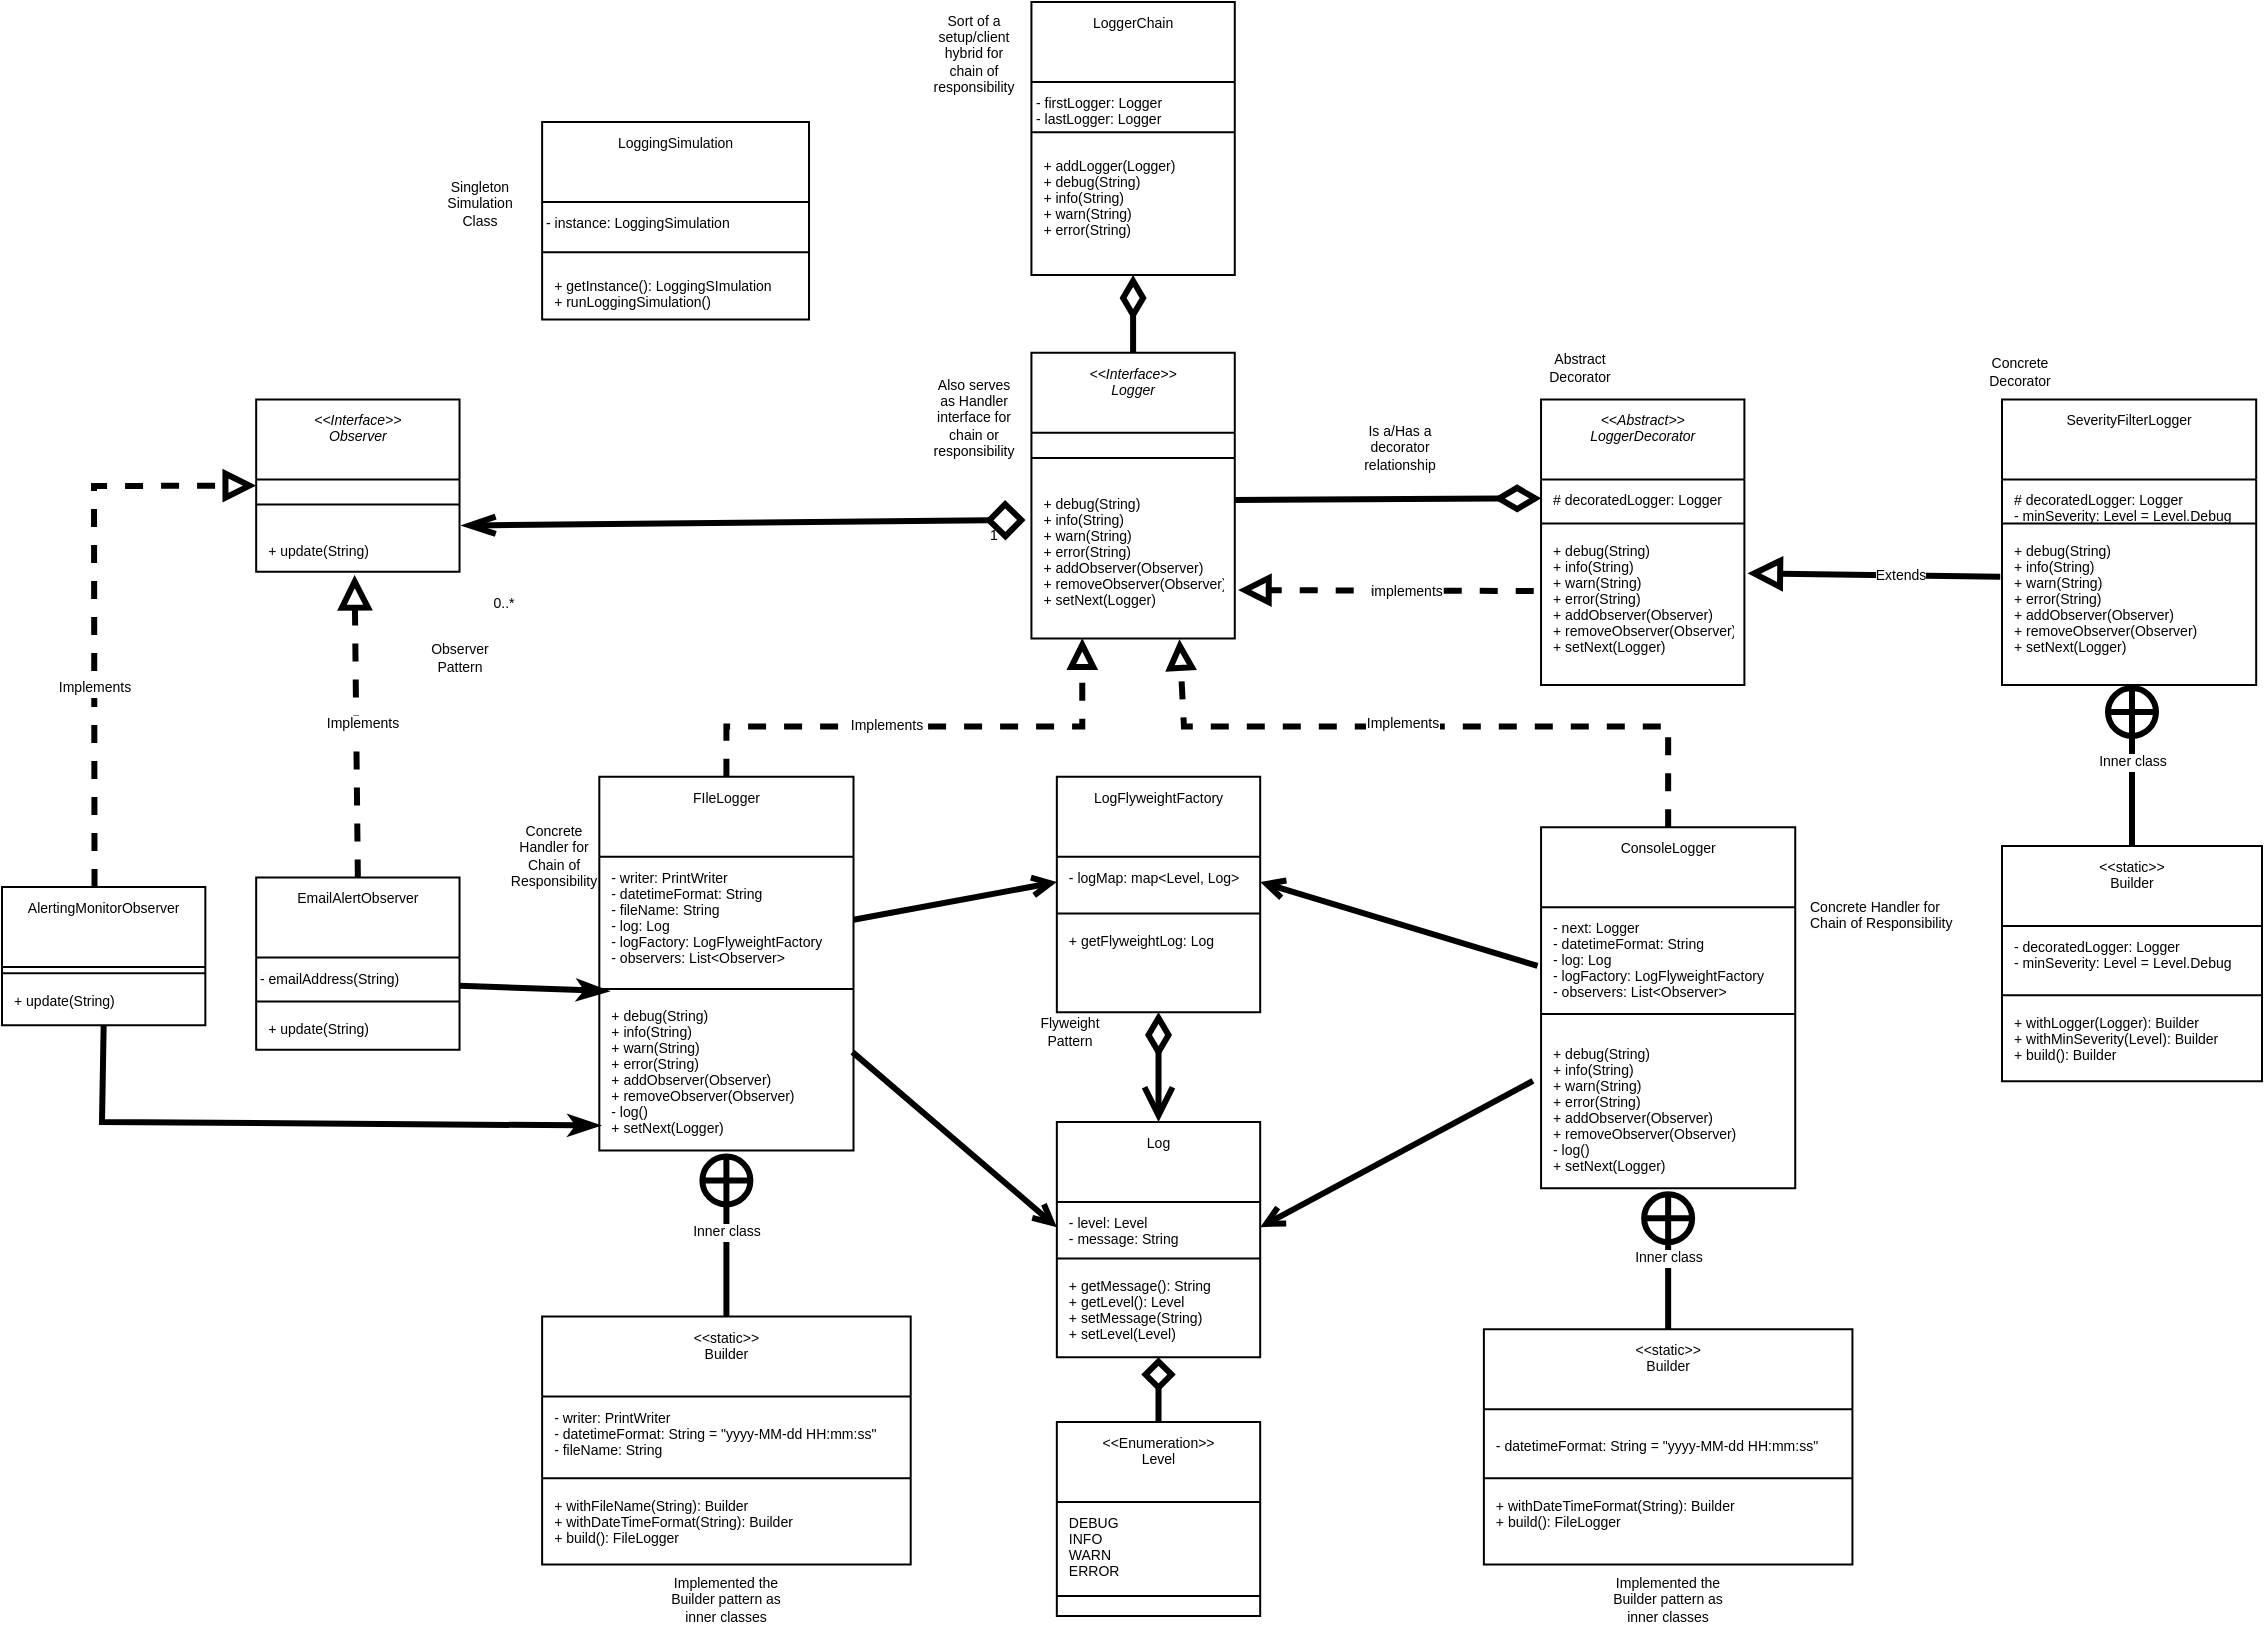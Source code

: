 <mxfile version="24.2.8" type="device">
  <diagram id="C5RBs43oDa-KdzZeNtuy" name="Page-1">
    <mxGraphModel dx="1932" dy="1366" grid="1" gridSize="10" guides="1" tooltips="1" connect="1" arrows="1" fold="1" page="1" pageScale="1" pageWidth="1169" pageHeight="827" math="0" shadow="0">
      <root>
        <mxCell id="WIyWlLk6GJQsqaUBKTNV-0" />
        <mxCell id="WIyWlLk6GJQsqaUBKTNV-1" parent="WIyWlLk6GJQsqaUBKTNV-0" />
        <mxCell id="pjiJpBb4usHbkdvWGwIk-32" value="Log" style="swimlane;fontStyle=0;align=center;verticalAlign=top;childLayout=stackLayout;horizontal=1;startSize=40;horizontalStack=0;resizeParent=1;resizeLast=0;collapsible=1;marginBottom=0;rounded=0;shadow=0;strokeWidth=1;fontSize=7;" parent="WIyWlLk6GJQsqaUBKTNV-1" vertex="1">
          <mxGeometry x="-632.575" y="-260.005" width="101.672" height="117.646" as="geometry">
            <mxRectangle x="230" y="140" width="160" height="26" as="alternateBounds" />
          </mxGeometry>
        </mxCell>
        <mxCell id="pjiJpBb4usHbkdvWGwIk-33" value="- level: Level&#xa;- message: String" style="text;align=left;verticalAlign=top;spacingLeft=4;spacingRight=4;overflow=hidden;rotatable=0;points=[[0,0.5],[1,0.5]];portConstraint=eastwest;fontSize=7;" parent="pjiJpBb4usHbkdvWGwIk-32" vertex="1">
          <mxGeometry y="40" width="101.672" height="25.161" as="geometry" />
        </mxCell>
        <mxCell id="pjiJpBb4usHbkdvWGwIk-34" value="" style="line;html=1;strokeWidth=1;align=left;verticalAlign=middle;spacingTop=-1;spacingLeft=3;spacingRight=3;rotatable=0;labelPosition=right;points=[];portConstraint=eastwest;fontSize=7;" parent="pjiJpBb4usHbkdvWGwIk-32" vertex="1">
          <mxGeometry y="65.161" width="101.672" height="6.29" as="geometry" />
        </mxCell>
        <mxCell id="pjiJpBb4usHbkdvWGwIk-35" value="+ getMessage(): String&#xa;+ getLevel(): Level&#xa;+ setMessage(String)&#xa;+ setLevel(Level)" style="text;align=left;verticalAlign=top;spacingLeft=4;spacingRight=4;overflow=hidden;rotatable=0;points=[[0,0.5],[1,0.5]];portConstraint=eastwest;fontSize=7;" parent="pjiJpBb4usHbkdvWGwIk-32" vertex="1">
          <mxGeometry y="71.452" width="101.672" height="44.032" as="geometry" />
        </mxCell>
        <mxCell id="pjiJpBb4usHbkdvWGwIk-66" value="&lt;&lt;Enumeration&gt;&gt;&#xa;Level" style="swimlane;fontStyle=0;align=center;verticalAlign=top;childLayout=stackLayout;horizontal=1;startSize=40;horizontalStack=0;resizeParent=1;resizeLast=0;collapsible=1;marginBottom=0;rounded=0;shadow=0;strokeWidth=1;fontSize=7;" parent="WIyWlLk6GJQsqaUBKTNV-1" vertex="1">
          <mxGeometry x="-632.58" y="-110" width="101.67" height="96.94" as="geometry">
            <mxRectangle x="230" y="140" width="160" height="26" as="alternateBounds" />
          </mxGeometry>
        </mxCell>
        <mxCell id="pjiJpBb4usHbkdvWGwIk-67" value="DEBUG&#xa;INFO&#xa;WARN&#xa;ERROR" style="text;align=left;verticalAlign=top;spacingLeft=4;spacingRight=4;overflow=hidden;rotatable=0;points=[[0,0.5],[1,0.5]];portConstraint=eastwest;fontSize=7;" parent="pjiJpBb4usHbkdvWGwIk-66" vertex="1">
          <mxGeometry y="40" width="101.67" height="44.032" as="geometry" />
        </mxCell>
        <mxCell id="pjiJpBb4usHbkdvWGwIk-68" value="" style="line;html=1;strokeWidth=1;align=left;verticalAlign=middle;spacingTop=-1;spacingLeft=3;spacingRight=3;rotatable=0;labelPosition=right;points=[];portConstraint=eastwest;fontSize=7;" parent="pjiJpBb4usHbkdvWGwIk-66" vertex="1">
          <mxGeometry y="84.032" width="101.67" height="5.97" as="geometry" />
        </mxCell>
        <mxCell id="pjiJpBb4usHbkdvWGwIk-70" value="" style="endArrow=diamond;html=1;rounded=0;exitX=0.5;exitY=0;exitDx=0;exitDy=0;entryX=0.5;entryY=1;entryDx=0;entryDy=0;endFill=0;strokeWidth=3;endSize=10;fontSize=7;" parent="WIyWlLk6GJQsqaUBKTNV-1" source="pjiJpBb4usHbkdvWGwIk-66" target="pjiJpBb4usHbkdvWGwIk-32" edge="1">
          <mxGeometry width="50" height="50" relative="1" as="geometry">
            <mxPoint x="-622.408" y="-251.734" as="sourcePoint" />
            <mxPoint x="-590.635" y="-283.185" as="targetPoint" />
          </mxGeometry>
        </mxCell>
        <mxCell id="pjiJpBb4usHbkdvWGwIk-104" value="LogFlyweightFactory" style="swimlane;fontStyle=0;align=center;verticalAlign=top;childLayout=stackLayout;horizontal=1;startSize=40;horizontalStack=0;resizeParent=1;resizeLast=0;collapsible=1;marginBottom=0;rounded=0;shadow=0;strokeWidth=1;fontSize=7;" parent="WIyWlLk6GJQsqaUBKTNV-1" vertex="1">
          <mxGeometry x="-632.575" y="-432.581" width="101.672" height="117.646" as="geometry">
            <mxRectangle x="230" y="140" width="160" height="26" as="alternateBounds" />
          </mxGeometry>
        </mxCell>
        <mxCell id="pjiJpBb4usHbkdvWGwIk-105" value="- logMap: map&lt;Level, Log&gt;" style="text;align=left;verticalAlign=top;spacingLeft=4;spacingRight=4;overflow=hidden;rotatable=0;points=[[0,0.5],[1,0.5]];portConstraint=eastwest;fontSize=7;" parent="pjiJpBb4usHbkdvWGwIk-104" vertex="1">
          <mxGeometry y="40" width="101.672" height="25.161" as="geometry" />
        </mxCell>
        <mxCell id="pjiJpBb4usHbkdvWGwIk-106" value="" style="line;html=1;strokeWidth=1;align=left;verticalAlign=middle;spacingTop=-1;spacingLeft=3;spacingRight=3;rotatable=0;labelPosition=right;points=[];portConstraint=eastwest;fontSize=7;" parent="pjiJpBb4usHbkdvWGwIk-104" vertex="1">
          <mxGeometry y="65.161" width="101.672" height="6.29" as="geometry" />
        </mxCell>
        <mxCell id="pjiJpBb4usHbkdvWGwIk-107" value="+ getFlyweightLog: Log" style="text;align=left;verticalAlign=top;spacingLeft=4;spacingRight=4;overflow=hidden;rotatable=0;points=[[0,0.5],[1,0.5]];portConstraint=eastwest;fontSize=7;" parent="pjiJpBb4usHbkdvWGwIk-104" vertex="1">
          <mxGeometry y="71.452" width="101.672" height="44.032" as="geometry" />
        </mxCell>
        <mxCell id="pjiJpBb4usHbkdvWGwIk-52" value="SeverityFilterLogger" style="swimlane;fontStyle=0;align=center;verticalAlign=top;childLayout=stackLayout;horizontal=1;startSize=40;horizontalStack=0;resizeParent=1;resizeLast=0;collapsible=1;marginBottom=0;rounded=0;shadow=0;strokeWidth=1;fontSize=7;" parent="WIyWlLk6GJQsqaUBKTNV-1" vertex="1">
          <mxGeometry x="-159.997" y="-621.29" width="127.09" height="142.807" as="geometry">
            <mxRectangle x="230" y="140" width="160" height="26" as="alternateBounds" />
          </mxGeometry>
        </mxCell>
        <mxCell id="pjiJpBb4usHbkdvWGwIk-53" value="# decoratedLogger: Logger&#xa;- minSeverity: Level = Level.Debug" style="text;align=left;verticalAlign=top;spacingLeft=4;spacingRight=4;overflow=hidden;rotatable=0;points=[[0,0.5],[1,0.5]];portConstraint=eastwest;fontSize=7;" parent="pjiJpBb4usHbkdvWGwIk-52" vertex="1">
          <mxGeometry y="40" width="127.09" height="18.871" as="geometry" />
        </mxCell>
        <mxCell id="pjiJpBb4usHbkdvWGwIk-54" value="" style="line;html=1;strokeWidth=1;align=left;verticalAlign=middle;spacingTop=-1;spacingLeft=3;spacingRight=3;rotatable=0;labelPosition=right;points=[];portConstraint=eastwest;fontSize=7;" parent="pjiJpBb4usHbkdvWGwIk-52" vertex="1">
          <mxGeometry y="58.871" width="127.09" height="6.29" as="geometry" />
        </mxCell>
        <mxCell id="pjiJpBb4usHbkdvWGwIk-55" value="+ debug(String)&#xa;+ info(String)&#xa;+ warn(String)&#xa;+ error(String)&#xa;+ addObserver(Observer)&#xa;+ removeObserver(Observer)&#xa;+ setNext(Logger)&#xa;" style="text;align=left;verticalAlign=top;spacingLeft=4;spacingRight=4;overflow=hidden;rotatable=0;points=[[0,0.5],[1,0.5]];portConstraint=eastwest;fontSize=7;" parent="pjiJpBb4usHbkdvWGwIk-52" vertex="1">
          <mxGeometry y="65.161" width="127.09" height="75.484" as="geometry" />
        </mxCell>
        <mxCell id="pjiJpBb4usHbkdvWGwIk-60" value="" style="endArrow=circlePlus;html=1;rounded=0;exitX=0.5;exitY=0;exitDx=0;exitDy=0;endFill=0;strokeWidth=3;endSize=9;fontSize=7;" parent="WIyWlLk6GJQsqaUBKTNV-1" source="pjiJpBb4usHbkdvWGwIk-56" edge="1">
          <mxGeometry width="50" height="50" relative="1" as="geometry">
            <mxPoint x="-117.86" y="-451.452" as="sourcePoint" />
            <mxPoint x="-95" y="-480" as="targetPoint" />
          </mxGeometry>
        </mxCell>
        <mxCell id="pjiJpBb4usHbkdvWGwIk-61" value="Inner class" style="edgeLabel;html=1;align=center;verticalAlign=middle;resizable=0;points=[];fontSize=7;" parent="pjiJpBb4usHbkdvWGwIk-60" vertex="1" connectable="0">
          <mxGeometry x="-0.003" relative="1" as="geometry">
            <mxPoint y="-1" as="offset" />
          </mxGeometry>
        </mxCell>
        <mxCell id="pjiJpBb4usHbkdvWGwIk-62" value="" style="endArrow=block;html=1;rounded=0;entryX=1.015;entryY=0.289;entryDx=0;entryDy=0;entryPerimeter=0;exitX=-0.007;exitY=0.311;exitDx=0;exitDy=0;exitPerimeter=0;endFill=0;strokeWidth=3;endSize=10;fontSize=7;" parent="WIyWlLk6GJQsqaUBKTNV-1" source="pjiJpBb4usHbkdvWGwIk-55" target="pjiJpBb4usHbkdvWGwIk-46" edge="1">
          <mxGeometry width="50" height="50" relative="1" as="geometry">
            <mxPoint x="-289.431" y="-482.903" as="sourcePoint" />
            <mxPoint x="-257.659" y="-514.355" as="targetPoint" />
          </mxGeometry>
        </mxCell>
        <mxCell id="pjiJpBb4usHbkdvWGwIk-63" value="Extends" style="edgeLabel;html=1;align=center;verticalAlign=middle;resizable=0;points=[];fontSize=7;" parent="pjiJpBb4usHbkdvWGwIk-62" vertex="1" connectable="0">
          <mxGeometry x="-0.208" relative="1" as="geometry">
            <mxPoint as="offset" />
          </mxGeometry>
        </mxCell>
        <mxCell id="zkfFHV4jXpPFQw0GAbJ--0" value="&lt;&lt;Interface&gt;&gt;&#xa;Logger" style="swimlane;fontStyle=2;align=center;verticalAlign=top;childLayout=stackLayout;horizontal=1;startSize=40;horizontalStack=0;resizeParent=1;resizeLast=0;collapsible=1;marginBottom=0;rounded=0;shadow=0;strokeWidth=1;fontSize=7;" parent="WIyWlLk6GJQsqaUBKTNV-1" vertex="1">
          <mxGeometry x="-645.284" y="-644.58" width="101.672" height="142.807" as="geometry">
            <mxRectangle x="230" y="140" width="160" height="26" as="alternateBounds" />
          </mxGeometry>
        </mxCell>
        <mxCell id="zkfFHV4jXpPFQw0GAbJ--4" value="" style="line;html=1;strokeWidth=1;align=left;verticalAlign=middle;spacingTop=-1;spacingLeft=3;spacingRight=3;rotatable=0;labelPosition=right;points=[];portConstraint=eastwest;fontSize=7;" parent="zkfFHV4jXpPFQw0GAbJ--0" vertex="1">
          <mxGeometry y="40" width="101.672" height="25.161" as="geometry" />
        </mxCell>
        <mxCell id="zkfFHV4jXpPFQw0GAbJ--5" value="+ debug(String)&#xa;+ info(String)&#xa;+ warn(String)&#xa;+ error(String)&#xa;+ addObserver(Observer)&#xa;+ removeObserver(Observer)&#xa;+ setNext(Logger)" style="text;align=left;verticalAlign=top;spacingLeft=4;spacingRight=4;overflow=hidden;rotatable=0;points=[[0,0.5],[1,0.5]];portConstraint=eastwest;fontSize=7;" parent="zkfFHV4jXpPFQw0GAbJ--0" vertex="1">
          <mxGeometry y="65.161" width="101.672" height="75.484" as="geometry" />
        </mxCell>
        <mxCell id="pjiJpBb4usHbkdvWGwIk-1" value="FIleLogger" style="swimlane;fontStyle=0;align=center;verticalAlign=top;childLayout=stackLayout;horizontal=1;startSize=40;horizontalStack=0;resizeParent=1;resizeLast=0;collapsible=1;marginBottom=0;rounded=0;shadow=0;strokeWidth=1;fontSize=7;" parent="WIyWlLk6GJQsqaUBKTNV-1" vertex="1">
          <mxGeometry x="-861.338" y="-432.581" width="127.09" height="186.84" as="geometry">
            <mxRectangle x="230" y="140" width="160" height="26" as="alternateBounds" />
          </mxGeometry>
        </mxCell>
        <mxCell id="pjiJpBb4usHbkdvWGwIk-4" value="- writer: PrintWriter&#xa;- datetimeFormat: String&#xa;- fileName: String&#xa;- log: Log&#xa;- logFactory: LogFlyweightFactory&#xa;- observers: List&lt;Observer&gt;" style="text;align=left;verticalAlign=top;spacingLeft=4;spacingRight=4;overflow=hidden;rotatable=0;points=[[0,0.5],[1,0.5]];portConstraint=eastwest;fontSize=7;" parent="pjiJpBb4usHbkdvWGwIk-1" vertex="1">
          <mxGeometry y="40" width="127.09" height="62.903" as="geometry" />
        </mxCell>
        <mxCell id="pjiJpBb4usHbkdvWGwIk-2" value="" style="line;html=1;strokeWidth=1;align=left;verticalAlign=middle;spacingTop=-1;spacingLeft=3;spacingRight=3;rotatable=0;labelPosition=right;points=[];portConstraint=eastwest;fontSize=7;" parent="pjiJpBb4usHbkdvWGwIk-1" vertex="1">
          <mxGeometry y="102.903" width="127.09" height="6.29" as="geometry" />
        </mxCell>
        <mxCell id="pjiJpBb4usHbkdvWGwIk-3" value="+ debug(String)&#xa;+ info(String)&#xa;+ warn(String)&#xa;+ error(String)&#xa;+ addObserver(Observer)&#xa;+ removeObserver(Observer)&#xa;- log()&#xa;+ setNext(Logger)" style="text;align=left;verticalAlign=top;spacingLeft=4;spacingRight=4;overflow=hidden;rotatable=0;points=[[0,0.5],[1,0.5]];portConstraint=eastwest;fontSize=7;" parent="pjiJpBb4usHbkdvWGwIk-1" vertex="1">
          <mxGeometry y="109.194" width="127.09" height="75.484" as="geometry" />
        </mxCell>
        <mxCell id="pjiJpBb4usHbkdvWGwIk-5" value="&lt;&lt;static&gt;&gt;&#xa;Builder" style="swimlane;fontStyle=0;align=center;verticalAlign=top;childLayout=stackLayout;horizontal=1;startSize=40;horizontalStack=0;resizeParent=1;resizeLast=0;collapsible=1;marginBottom=0;rounded=0;shadow=0;strokeWidth=1;fontSize=7;" parent="WIyWlLk6GJQsqaUBKTNV-1" vertex="1">
          <mxGeometry x="-889.933" y="-162.714" width="184.281" height="123.936" as="geometry">
            <mxRectangle x="230" y="140" width="160" height="26" as="alternateBounds" />
          </mxGeometry>
        </mxCell>
        <mxCell id="pjiJpBb4usHbkdvWGwIk-6" value="- writer: PrintWriter&#xa;- datetimeFormat: String = &quot;yyyy-MM-dd HH:mm:ss&quot;&#xa;- fileName: String" style="text;align=left;verticalAlign=top;spacingLeft=4;spacingRight=4;overflow=hidden;rotatable=0;points=[[0,0.5],[1,0.5]];portConstraint=eastwest;fontSize=7;" parent="pjiJpBb4usHbkdvWGwIk-5" vertex="1">
          <mxGeometry y="40" width="184.281" height="37.742" as="geometry" />
        </mxCell>
        <mxCell id="pjiJpBb4usHbkdvWGwIk-7" value="" style="line;html=1;strokeWidth=1;align=left;verticalAlign=middle;spacingTop=-1;spacingLeft=3;spacingRight=3;rotatable=0;labelPosition=right;points=[];portConstraint=eastwest;fontSize=7;" parent="pjiJpBb4usHbkdvWGwIk-5" vertex="1">
          <mxGeometry y="77.742" width="184.281" height="6.29" as="geometry" />
        </mxCell>
        <mxCell id="pjiJpBb4usHbkdvWGwIk-8" value="+ withFileName(String): Builder&#xa;+ withDateTimeFormat(String): Builder&#xa;+ build(): FileLogger" style="text;align=left;verticalAlign=top;spacingLeft=4;spacingRight=4;overflow=hidden;rotatable=0;points=[[0,0.5],[1,0.5]];portConstraint=eastwest;fontSize=7;" parent="pjiJpBb4usHbkdvWGwIk-5" vertex="1">
          <mxGeometry y="84.032" width="184.281" height="37.742" as="geometry" />
        </mxCell>
        <mxCell id="pjiJpBb4usHbkdvWGwIk-10" value="" style="endArrow=block;html=1;rounded=0;exitX=0.5;exitY=0;exitDx=0;exitDy=0;entryX=0.25;entryY=1.027;entryDx=0;entryDy=0;entryPerimeter=0;endFill=0;dashed=1;strokeWidth=3;endSize=8;fontSize=7;" parent="WIyWlLk6GJQsqaUBKTNV-1" source="pjiJpBb4usHbkdvWGwIk-1" target="zkfFHV4jXpPFQw0GAbJ--5" edge="1">
          <mxGeometry width="50" height="50" relative="1" as="geometry">
            <mxPoint x="-708.829" y="-231.29" as="sourcePoint" />
            <mxPoint x="-677.057" y="-262.742" as="targetPoint" />
            <Array as="points">
              <mxPoint x="-797.793" y="-457.742" />
              <mxPoint x="-743.779" y="-457.742" />
              <mxPoint x="-619.866" y="-457.742" />
            </Array>
          </mxGeometry>
        </mxCell>
        <mxCell id="pjiJpBb4usHbkdvWGwIk-11" value="Implements" style="edgeLabel;html=1;align=center;verticalAlign=middle;resizable=0;points=[];fontSize=7;" parent="pjiJpBb4usHbkdvWGwIk-10" vertex="1" connectable="0">
          <mxGeometry x="-0.153" y="1" relative="1" as="geometry">
            <mxPoint as="offset" />
          </mxGeometry>
        </mxCell>
        <mxCell id="pjiJpBb4usHbkdvWGwIk-12" value="" style="endArrow=circlePlus;html=1;rounded=0;exitX=0.5;exitY=0;exitDx=0;exitDy=0;entryX=0.5;entryY=1;entryDx=0;entryDy=0;endFill=0;strokeWidth=3;endSize=9;fontSize=7;" parent="WIyWlLk6GJQsqaUBKTNV-1" source="pjiJpBb4usHbkdvWGwIk-5" target="pjiJpBb4usHbkdvWGwIk-1" edge="1">
          <mxGeometry width="50" height="50" relative="1" as="geometry">
            <mxPoint x="-759.666" y="-256.452" as="sourcePoint" />
            <mxPoint x="-727.893" y="-287.903" as="targetPoint" />
          </mxGeometry>
        </mxCell>
        <mxCell id="pjiJpBb4usHbkdvWGwIk-13" value="Inner class" style="edgeLabel;html=1;align=center;verticalAlign=middle;resizable=0;points=[];fontSize=7;" parent="pjiJpBb4usHbkdvWGwIk-12" vertex="1" connectable="0">
          <mxGeometry x="-0.003" relative="1" as="geometry">
            <mxPoint y="-1" as="offset" />
          </mxGeometry>
        </mxCell>
        <mxCell id="pjiJpBb4usHbkdvWGwIk-14" value="ConsoleLogger" style="swimlane;fontStyle=0;align=center;verticalAlign=top;childLayout=stackLayout;horizontal=1;startSize=40;horizontalStack=0;resizeParent=1;resizeLast=0;collapsible=1;marginBottom=0;rounded=0;shadow=0;strokeWidth=1;fontSize=7;" parent="WIyWlLk6GJQsqaUBKTNV-1" vertex="1">
          <mxGeometry x="-390.468" y="-407.419" width="127.09" height="180.549" as="geometry">
            <mxRectangle x="230" y="140" width="160" height="26" as="alternateBounds" />
          </mxGeometry>
        </mxCell>
        <mxCell id="pjiJpBb4usHbkdvWGwIk-15" value="- next: Logger&#xa;- datetimeFormat: String&#xa;- log: Log&#xa;- logFactory: LogFlyweightFactory&#xa;- observers: List&lt;Observer&gt;" style="text;align=left;verticalAlign=top;spacingLeft=4;spacingRight=4;overflow=hidden;rotatable=0;points=[[0,0.5],[1,0.5]];portConstraint=eastwest;fontSize=7;" parent="pjiJpBb4usHbkdvWGwIk-14" vertex="1">
          <mxGeometry y="40" width="127.09" height="44.032" as="geometry" />
        </mxCell>
        <mxCell id="pjiJpBb4usHbkdvWGwIk-16" value="" style="line;html=1;strokeWidth=1;align=left;verticalAlign=middle;spacingTop=-1;spacingLeft=3;spacingRight=3;rotatable=0;labelPosition=right;points=[];portConstraint=eastwest;fontSize=7;" parent="pjiJpBb4usHbkdvWGwIk-14" vertex="1">
          <mxGeometry y="84.032" width="127.09" height="18.871" as="geometry" />
        </mxCell>
        <mxCell id="pjiJpBb4usHbkdvWGwIk-17" value="+ debug(String)&#xa;+ info(String)&#xa;+ warn(String)&#xa;+ error(String)&#xa;+ addObserver(Observer)&#xa;+ removeObserver(Observer)&#xa;- log()&#xa;+ setNext(Logger)&#xa;" style="text;align=left;verticalAlign=top;spacingLeft=4;spacingRight=4;overflow=hidden;rotatable=0;points=[[0,0.5],[1,0.5]];portConstraint=eastwest;fontSize=7;" parent="pjiJpBb4usHbkdvWGwIk-14" vertex="1">
          <mxGeometry y="102.903" width="127.09" height="75.484" as="geometry" />
        </mxCell>
        <mxCell id="pjiJpBb4usHbkdvWGwIk-18" value="&lt;&lt;static&gt;&gt;&#xa;Builder" style="swimlane;fontStyle=0;align=center;verticalAlign=top;childLayout=stackLayout;horizontal=1;startSize=40;horizontalStack=0;resizeParent=1;resizeLast=0;collapsible=1;marginBottom=0;rounded=0;shadow=0;strokeWidth=1;fontSize=7;" parent="WIyWlLk6GJQsqaUBKTNV-1" vertex="1">
          <mxGeometry x="-419.064" y="-156.418" width="184.281" height="117.646" as="geometry">
            <mxRectangle x="230" y="140" width="160" height="26" as="alternateBounds" />
          </mxGeometry>
        </mxCell>
        <mxCell id="pjiJpBb4usHbkdvWGwIk-19" value="&#xa;- datetimeFormat: String = &quot;yyyy-MM-dd HH:mm:ss&quot;" style="text;align=left;verticalAlign=top;spacingLeft=4;spacingRight=4;overflow=hidden;rotatable=0;points=[[0,0.5],[1,0.5]];portConstraint=eastwest;fontSize=7;" parent="pjiJpBb4usHbkdvWGwIk-18" vertex="1">
          <mxGeometry y="40" width="184.281" height="31.452" as="geometry" />
        </mxCell>
        <mxCell id="pjiJpBb4usHbkdvWGwIk-20" value="" style="line;html=1;strokeWidth=1;align=left;verticalAlign=middle;spacingTop=-1;spacingLeft=3;spacingRight=3;rotatable=0;labelPosition=right;points=[];portConstraint=eastwest;fontSize=7;" parent="pjiJpBb4usHbkdvWGwIk-18" vertex="1">
          <mxGeometry y="71.452" width="184.281" height="6.29" as="geometry" />
        </mxCell>
        <mxCell id="pjiJpBb4usHbkdvWGwIk-21" value="+ withDateTimeFormat(String): Builder&#xa;+ build(): FileLogger" style="text;align=left;verticalAlign=top;spacingLeft=4;spacingRight=4;overflow=hidden;rotatable=0;points=[[0,0.5],[1,0.5]];portConstraint=eastwest;fontSize=7;" parent="pjiJpBb4usHbkdvWGwIk-18" vertex="1">
          <mxGeometry y="77.742" width="184.281" height="37.742" as="geometry" />
        </mxCell>
        <mxCell id="pjiJpBb4usHbkdvWGwIk-22" value="" style="endArrow=circlePlus;html=1;rounded=0;exitX=0.5;exitY=0;exitDx=0;exitDy=0;entryX=0.5;entryY=1;entryDx=0;entryDy=0;endFill=0;strokeWidth=3;endSize=9;fontSize=7;" parent="WIyWlLk6GJQsqaUBKTNV-1" source="pjiJpBb4usHbkdvWGwIk-18" target="pjiJpBb4usHbkdvWGwIk-14" edge="1">
          <mxGeometry width="50" height="50" relative="1" as="geometry">
            <mxPoint x="-400" y="-231.29" as="sourcePoint" />
            <mxPoint x="-368.227" y="-262.742" as="targetPoint" />
          </mxGeometry>
        </mxCell>
        <mxCell id="pjiJpBb4usHbkdvWGwIk-23" value="Inner class" style="edgeLabel;html=1;align=center;verticalAlign=middle;resizable=0;points=[];fontSize=7;" parent="pjiJpBb4usHbkdvWGwIk-22" vertex="1" connectable="0">
          <mxGeometry x="-0.003" relative="1" as="geometry">
            <mxPoint y="-1" as="offset" />
          </mxGeometry>
        </mxCell>
        <mxCell id="pjiJpBb4usHbkdvWGwIk-24" value="" style="endArrow=block;html=1;rounded=0;exitX=0.5;exitY=0;exitDx=0;exitDy=0;entryX=0.728;entryY=1.034;entryDx=0;entryDy=0;entryPerimeter=0;endFill=0;dashed=1;strokeWidth=3;endSize=8;fontSize=7;" parent="WIyWlLk6GJQsqaUBKTNV-1" source="pjiJpBb4usHbkdvWGwIk-14" target="zkfFHV4jXpPFQw0GAbJ--5" edge="1">
          <mxGeometry width="50" height="50" relative="1" as="geometry">
            <mxPoint x="-581.739" y="-319.355" as="sourcePoint" />
            <mxPoint x="-549.967" y="-350.806" as="targetPoint" />
            <Array as="points">
              <mxPoint x="-326.923" y="-457.742" />
              <mxPoint x="-429.231" y="-457.742" />
              <mxPoint x="-569.03" y="-457.742" />
            </Array>
          </mxGeometry>
        </mxCell>
        <mxCell id="pjiJpBb4usHbkdvWGwIk-96" value="Implements" style="edgeLabel;html=1;align=center;verticalAlign=middle;resizable=0;points=[];fontSize=7;" parent="pjiJpBb4usHbkdvWGwIk-24" vertex="1" connectable="0">
          <mxGeometry x="0.091" y="-2" relative="1" as="geometry">
            <mxPoint as="offset" />
          </mxGeometry>
        </mxCell>
        <mxCell id="pjiJpBb4usHbkdvWGwIk-25" value="LoggerChain" style="swimlane;fontStyle=0;align=center;verticalAlign=top;childLayout=stackLayout;horizontal=1;startSize=40;horizontalStack=0;resizeParent=1;resizeLast=0;collapsible=1;marginBottom=0;rounded=0;shadow=0;strokeWidth=1;fontSize=7;" parent="WIyWlLk6GJQsqaUBKTNV-1" vertex="1">
          <mxGeometry x="-645.284" y="-820" width="101.672" height="136.517" as="geometry">
            <mxRectangle x="230" y="140" width="160" height="26" as="alternateBounds" />
          </mxGeometry>
        </mxCell>
        <mxCell id="pjiJpBb4usHbkdvWGwIk-29" value="&lt;span style=&quot;text-wrap: nowrap; font-size: 7px;&quot;&gt;- firstLogger: Logger&lt;/span&gt;&lt;div style=&quot;font-size: 7px;&quot;&gt;&lt;span style=&quot;text-wrap: nowrap; font-size: 7px;&quot;&gt;- lastLogger: Logger&lt;/span&gt;&lt;/div&gt;" style="text;whiteSpace=wrap;html=1;fontSize=7;" parent="pjiJpBb4usHbkdvWGwIk-25" vertex="1">
          <mxGeometry y="40" width="101.672" height="18.871" as="geometry" />
        </mxCell>
        <mxCell id="pjiJpBb4usHbkdvWGwIk-26" value="" style="line;html=1;strokeWidth=1;align=left;verticalAlign=middle;spacingTop=-1;spacingLeft=3;spacingRight=3;rotatable=0;labelPosition=right;points=[];portConstraint=eastwest;fontSize=7;" parent="pjiJpBb4usHbkdvWGwIk-25" vertex="1">
          <mxGeometry y="58.871" width="101.672" height="12.581" as="geometry" />
        </mxCell>
        <mxCell id="pjiJpBb4usHbkdvWGwIk-27" value="+ addLogger(Logger)&#xa;+ debug(String)&#xa;+ info(String)&#xa;+ warn(String)&#xa;+ error(String)" style="text;align=left;verticalAlign=top;spacingLeft=4;spacingRight=4;overflow=hidden;rotatable=0;points=[[0,0.5],[1,0.5]];portConstraint=eastwest;fontSize=7;" parent="pjiJpBb4usHbkdvWGwIk-25" vertex="1">
          <mxGeometry y="71.452" width="101.672" height="62.903" as="geometry" />
        </mxCell>
        <mxCell id="pjiJpBb4usHbkdvWGwIk-30" value="" style="endArrow=diamondThin;html=1;rounded=0;exitX=0.5;exitY=0;exitDx=0;exitDy=0;entryX=0.5;entryY=1;entryDx=0;entryDy=0;endFill=0;strokeWidth=3;endSize=14;fontSize=7;" parent="WIyWlLk6GJQsqaUBKTNV-1" source="zkfFHV4jXpPFQw0GAbJ--0" target="pjiJpBb4usHbkdvWGwIk-25" edge="1">
          <mxGeometry width="50" height="50" relative="1" as="geometry">
            <mxPoint x="-575.385" y="-665.323" as="sourcePoint" />
            <mxPoint x="-543.612" y="-696.774" as="targetPoint" />
          </mxGeometry>
        </mxCell>
        <mxCell id="pjiJpBb4usHbkdvWGwIk-38" value="Sort of a setup/client hybrid for chain of responsibility" style="text;html=1;align=center;verticalAlign=middle;whiteSpace=wrap;rounded=0;fontSize=7;" parent="WIyWlLk6GJQsqaUBKTNV-1" vertex="1">
          <mxGeometry x="-696.12" y="-809.999" width="44.482" height="31.452" as="geometry" />
        </mxCell>
        <mxCell id="pjiJpBb4usHbkdvWGwIk-39" value="Also serves as Handler interface for chain or responsibility" style="text;html=1;align=center;verticalAlign=middle;whiteSpace=wrap;rounded=0;fontSize=7;" parent="WIyWlLk6GJQsqaUBKTNV-1" vertex="1">
          <mxGeometry x="-696.12" y="-627.581" width="44.482" height="31.452" as="geometry" />
        </mxCell>
        <mxCell id="pjiJpBb4usHbkdvWGwIk-40" value="Concrete Handler for Chain of Responsibility" style="text;html=1;align=center;verticalAlign=middle;whiteSpace=wrap;rounded=0;fontSize=7;" parent="WIyWlLk6GJQsqaUBKTNV-1" vertex="1">
          <mxGeometry x="-905.819" y="-408.992" width="44.482" height="31.452" as="geometry" />
        </mxCell>
        <mxCell id="pjiJpBb4usHbkdvWGwIk-41" value="&lt;span style=&quot;color: rgb(0, 0, 0); font-family: Helvetica; font-size: 7px; font-style: normal; font-variant-ligatures: normal; font-variant-caps: normal; font-weight: 400; letter-spacing: normal; orphans: 2; text-align: center; text-indent: 0px; text-transform: none; widows: 2; word-spacing: 0px; -webkit-text-stroke-width: 0px; white-space: normal; background-color: rgb(251, 251, 251); text-decoration-thickness: initial; text-decoration-style: initial; text-decoration-color: initial; float: none; display: inline !important;&quot;&gt;Concrete Handler for Chain of Responsibility&lt;/span&gt;" style="text;whiteSpace=wrap;html=1;fontSize=7;" parent="WIyWlLk6GJQsqaUBKTNV-1" vertex="1">
          <mxGeometry x="-257.659" y="-377.54" width="76.254" height="37.742" as="geometry" />
        </mxCell>
        <mxCell id="pjiJpBb4usHbkdvWGwIk-42" value="Implemented the Builder pattern as inner classes" style="text;html=1;align=center;verticalAlign=middle;whiteSpace=wrap;rounded=0;fontSize=7;" parent="WIyWlLk6GJQsqaUBKTNV-1" vertex="1">
          <mxGeometry x="-827.981" y="-41.003" width="60.368" height="40.887" as="geometry" />
        </mxCell>
        <mxCell id="pjiJpBb4usHbkdvWGwIk-43" value="&lt;&lt;Abstract&gt;&gt;&#xa;LoggerDecorator" style="swimlane;fontStyle=2;align=center;verticalAlign=top;childLayout=stackLayout;horizontal=1;startSize=40;horizontalStack=0;resizeParent=1;resizeLast=0;collapsible=1;marginBottom=0;rounded=0;shadow=0;strokeWidth=1;fontSize=7;" parent="WIyWlLk6GJQsqaUBKTNV-1" vertex="1">
          <mxGeometry x="-390.473" y="-621.29" width="101.672" height="142.807" as="geometry">
            <mxRectangle x="230" y="140" width="160" height="26" as="alternateBounds" />
          </mxGeometry>
        </mxCell>
        <mxCell id="pjiJpBb4usHbkdvWGwIk-44" value="# decoratedLogger: Logger" style="text;align=left;verticalAlign=top;spacingLeft=4;spacingRight=4;overflow=hidden;rotatable=0;points=[[0,0.5],[1,0.5]];portConstraint=eastwest;fontSize=7;" parent="pjiJpBb4usHbkdvWGwIk-43" vertex="1">
          <mxGeometry y="40" width="101.672" height="18.871" as="geometry" />
        </mxCell>
        <mxCell id="pjiJpBb4usHbkdvWGwIk-45" value="" style="line;html=1;strokeWidth=1;align=left;verticalAlign=middle;spacingTop=-1;spacingLeft=3;spacingRight=3;rotatable=0;labelPosition=right;points=[];portConstraint=eastwest;fontSize=7;" parent="pjiJpBb4usHbkdvWGwIk-43" vertex="1">
          <mxGeometry y="58.871" width="101.672" height="6.29" as="geometry" />
        </mxCell>
        <mxCell id="pjiJpBb4usHbkdvWGwIk-46" value="+ debug(String)&#xa;+ info(String)&#xa;+ warn(String)&#xa;+ error(String)&#xa;+ addObserver(Observer)&#xa;+ removeObserver(Observer)&#xa;+ setNext(Logger)&#xa;" style="text;align=left;verticalAlign=top;spacingLeft=4;spacingRight=4;overflow=hidden;rotatable=0;points=[[0,0.5],[1,0.5]];portConstraint=eastwest;fontSize=7;" parent="pjiJpBb4usHbkdvWGwIk-43" vertex="1">
          <mxGeometry y="65.161" width="101.672" height="75.484" as="geometry" />
        </mxCell>
        <mxCell id="pjiJpBb4usHbkdvWGwIk-47" value="" style="endArrow=block;html=1;rounded=0;entryX=1.016;entryY=0.708;entryDx=0;entryDy=0;entryPerimeter=0;exitX=-0.036;exitY=0.406;exitDx=0;exitDy=0;exitPerimeter=0;dashed=1;endFill=0;strokeWidth=3;endSize=9;fontSize=7;" parent="WIyWlLk6GJQsqaUBKTNV-1" source="pjiJpBb4usHbkdvWGwIk-46" target="zkfFHV4jXpPFQw0GAbJ--5" edge="1">
          <mxGeometry width="50" height="50" relative="1" as="geometry">
            <mxPoint x="-461.003" y="-501.774" as="sourcePoint" />
            <mxPoint x="-429.231" y="-533.226" as="targetPoint" />
          </mxGeometry>
        </mxCell>
        <mxCell id="pjiJpBb4usHbkdvWGwIk-48" value="implements" style="edgeLabel;html=1;align=center;verticalAlign=middle;resizable=0;points=[];fontSize=7;" parent="pjiJpBb4usHbkdvWGwIk-47" vertex="1" connectable="0">
          <mxGeometry x="-0.128" relative="1" as="geometry">
            <mxPoint as="offset" />
          </mxGeometry>
        </mxCell>
        <mxCell id="pjiJpBb4usHbkdvWGwIk-49" value="" style="endArrow=diamondThin;html=1;rounded=0;entryX=0;entryY=0.5;entryDx=0;entryDy=0;endFill=0;strokeWidth=3;endSize=15;fontSize=7;" parent="WIyWlLk6GJQsqaUBKTNV-1" target="pjiJpBb4usHbkdvWGwIk-44" edge="1">
          <mxGeometry width="50" height="50" relative="1" as="geometry">
            <mxPoint x="-543.612" y="-570.968" as="sourcePoint" />
            <mxPoint x="-429.231" y="-533.226" as="targetPoint" />
          </mxGeometry>
        </mxCell>
        <mxCell id="pjiJpBb4usHbkdvWGwIk-50" value="Is a/Has a decorator relationship&lt;div style=&quot;font-size: 7px;&quot;&gt;&lt;br style=&quot;font-size: 7px;&quot;&gt;&lt;/div&gt;" style="text;html=1;align=center;verticalAlign=middle;whiteSpace=wrap;rounded=0;fontSize=7;" parent="WIyWlLk6GJQsqaUBKTNV-1" vertex="1">
          <mxGeometry x="-479.999" y="-602.419" width="38.127" height="18.871" as="geometry" />
        </mxCell>
        <mxCell id="pjiJpBb4usHbkdvWGwIk-56" value="&lt;&lt;static&gt;&gt;&#xa;Builder" style="swimlane;fontStyle=0;align=center;verticalAlign=top;childLayout=stackLayout;horizontal=1;startSize=40;horizontalStack=0;resizeParent=1;resizeLast=0;collapsible=1;marginBottom=0;rounded=0;shadow=0;strokeWidth=1;fontSize=7;" parent="WIyWlLk6GJQsqaUBKTNV-1" vertex="1">
          <mxGeometry x="-160" y="-397.99" width="130" height="117.65" as="geometry">
            <mxRectangle x="230" y="140" width="160" height="26" as="alternateBounds" />
          </mxGeometry>
        </mxCell>
        <mxCell id="pjiJpBb4usHbkdvWGwIk-57" value="- decoratedLogger: Logger&#xa;- minSeverity: Level = Level.Debug" style="text;align=left;verticalAlign=top;spacingLeft=4;spacingRight=4;overflow=hidden;rotatable=0;points=[[0,0.5],[1,0.5]];portConstraint=eastwest;fontSize=7;" parent="pjiJpBb4usHbkdvWGwIk-56" vertex="1">
          <mxGeometry y="40" width="130" height="31.452" as="geometry" />
        </mxCell>
        <mxCell id="pjiJpBb4usHbkdvWGwIk-58" value="" style="line;html=1;strokeWidth=1;align=left;verticalAlign=middle;spacingTop=-1;spacingLeft=3;spacingRight=3;rotatable=0;labelPosition=right;points=[];portConstraint=eastwest;fontSize=7;" parent="pjiJpBb4usHbkdvWGwIk-56" vertex="1">
          <mxGeometry y="71.452" width="130" height="6.29" as="geometry" />
        </mxCell>
        <mxCell id="pjiJpBb4usHbkdvWGwIk-59" value="+ withLogger(Logger): Builder&#xa;+ withMinSeverity(Level): Builder&#xa;+ build(): Builder " style="text;align=left;verticalAlign=top;spacingLeft=4;spacingRight=4;overflow=hidden;rotatable=0;points=[[0,0.5],[1,0.5]];portConstraint=eastwest;fontSize=7;" parent="pjiJpBb4usHbkdvWGwIk-56" vertex="1">
          <mxGeometry y="77.742" width="130" height="37.742" as="geometry" />
        </mxCell>
        <mxCell id="pjiJpBb4usHbkdvWGwIk-64" value="Concrete Decorator" style="text;html=1;align=center;verticalAlign=middle;whiteSpace=wrap;rounded=0;fontSize=7;" parent="WIyWlLk6GJQsqaUBKTNV-1" vertex="1">
          <mxGeometry x="-170.003" y="-644.581" width="38.127" height="18.871" as="geometry" />
        </mxCell>
        <mxCell id="pjiJpBb4usHbkdvWGwIk-65" value="Abstract Decorator" style="text;html=1;align=center;verticalAlign=middle;whiteSpace=wrap;rounded=0;fontSize=7;" parent="WIyWlLk6GJQsqaUBKTNV-1" vertex="1">
          <mxGeometry x="-390.47" y="-646.451" width="38.127" height="18.871" as="geometry" />
        </mxCell>
        <mxCell id="pjiJpBb4usHbkdvWGwIk-71" value="&lt;&lt;Interface&gt;&gt;&#xa;Observer" style="swimlane;fontStyle=2;align=center;verticalAlign=top;childLayout=stackLayout;horizontal=1;startSize=40;horizontalStack=0;resizeParent=1;resizeLast=0;collapsible=1;marginBottom=0;rounded=0;shadow=0;strokeWidth=1;fontSize=7;" parent="WIyWlLk6GJQsqaUBKTNV-1" vertex="1">
          <mxGeometry x="-1032.91" y="-621.289" width="101.672" height="86.194" as="geometry">
            <mxRectangle x="230" y="140" width="160" height="26" as="alternateBounds" />
          </mxGeometry>
        </mxCell>
        <mxCell id="pjiJpBb4usHbkdvWGwIk-72" value="" style="line;html=1;strokeWidth=1;align=left;verticalAlign=middle;spacingTop=-1;spacingLeft=3;spacingRight=3;rotatable=0;labelPosition=right;points=[];portConstraint=eastwest;fontSize=7;" parent="pjiJpBb4usHbkdvWGwIk-71" vertex="1">
          <mxGeometry y="40" width="101.672" height="25.161" as="geometry" />
        </mxCell>
        <mxCell id="pjiJpBb4usHbkdvWGwIk-73" value="+ update(String)" style="text;align=left;verticalAlign=top;spacingLeft=4;spacingRight=4;overflow=hidden;rotatable=0;points=[[0,0.5],[1,0.5]];portConstraint=eastwest;fontSize=7;" parent="pjiJpBb4usHbkdvWGwIk-71" vertex="1">
          <mxGeometry y="65.161" width="101.672" height="18.871" as="geometry" />
        </mxCell>
        <mxCell id="pjiJpBb4usHbkdvWGwIk-74" value="EmailAlertObserver" style="swimlane;fontStyle=0;align=center;verticalAlign=top;childLayout=stackLayout;horizontal=1;startSize=40;horizontalStack=0;resizeParent=1;resizeLast=0;collapsible=1;marginBottom=0;rounded=0;shadow=0;strokeWidth=1;fontSize=7;" parent="WIyWlLk6GJQsqaUBKTNV-1" vertex="1">
          <mxGeometry x="-1032.91" y="-382.258" width="101.672" height="86.194" as="geometry">
            <mxRectangle x="230" y="140" width="160" height="26" as="alternateBounds" />
          </mxGeometry>
        </mxCell>
        <mxCell id="pjiJpBb4usHbkdvWGwIk-77" value="&lt;span style=&quot;color: rgb(0, 0, 0); font-family: Helvetica; font-size: 7px; font-style: normal; font-variant-ligatures: normal; font-variant-caps: normal; font-weight: 400; letter-spacing: normal; orphans: 2; text-align: left; text-indent: 0px; text-transform: none; widows: 2; word-spacing: 0px; -webkit-text-stroke-width: 0px; white-space: nowrap; background-color: rgb(251, 251, 251); text-decoration-thickness: initial; text-decoration-style: initial; text-decoration-color: initial; float: none; display: inline !important;&quot;&gt;- emailAddress(String)&lt;/span&gt;" style="text;whiteSpace=wrap;html=1;fontSize=7;" parent="pjiJpBb4usHbkdvWGwIk-74" vertex="1">
          <mxGeometry y="40" width="101.672" height="18.871" as="geometry" />
        </mxCell>
        <mxCell id="pjiJpBb4usHbkdvWGwIk-75" value="" style="line;html=1;strokeWidth=1;align=left;verticalAlign=middle;spacingTop=-1;spacingLeft=3;spacingRight=3;rotatable=0;labelPosition=right;points=[];portConstraint=eastwest;fontSize=7;" parent="pjiJpBb4usHbkdvWGwIk-74" vertex="1">
          <mxGeometry y="58.871" width="101.672" height="6.29" as="geometry" />
        </mxCell>
        <mxCell id="pjiJpBb4usHbkdvWGwIk-76" value="+ update(String)" style="text;align=left;verticalAlign=top;spacingLeft=4;spacingRight=4;overflow=hidden;rotatable=0;points=[[0,0.5],[1,0.5]];portConstraint=eastwest;fontSize=7;" parent="pjiJpBb4usHbkdvWGwIk-74" vertex="1">
          <mxGeometry y="65.161" width="101.672" height="18.871" as="geometry" />
        </mxCell>
        <mxCell id="pjiJpBb4usHbkdvWGwIk-78" value="" style="endArrow=openThin;html=1;rounded=0;exitX=-0.029;exitY=0.244;exitDx=0;exitDy=0;exitPerimeter=0;entryX=1.017;entryY=-0.111;entryDx=0;entryDy=0;entryPerimeter=0;startArrow=diamond;startFill=0;endFill=0;strokeWidth=3;sourcePerimeterSpacing=3;targetPerimeterSpacing=4;startSize=13;endSize=10;fontSize=7;" parent="WIyWlLk6GJQsqaUBKTNV-1" source="zkfFHV4jXpPFQw0GAbJ--5" target="pjiJpBb4usHbkdvWGwIk-73" edge="1">
          <mxGeometry width="50" height="50" relative="1" as="geometry">
            <mxPoint x="-791.438" y="-464.032" as="sourcePoint" />
            <mxPoint x="-759.666" y="-495.484" as="targetPoint" />
          </mxGeometry>
        </mxCell>
        <mxCell id="pjiJpBb4usHbkdvWGwIk-79" value="1" style="text;html=1;align=center;verticalAlign=middle;whiteSpace=wrap;rounded=0;fontSize=7;" parent="WIyWlLk6GJQsqaUBKTNV-1" vertex="1">
          <mxGeometry x="-683.407" y="-562.468" width="38.127" height="18.871" as="geometry" />
        </mxCell>
        <mxCell id="pjiJpBb4usHbkdvWGwIk-80" value="0..*" style="text;html=1;align=center;verticalAlign=middle;whiteSpace=wrap;rounded=0;fontSize=7;" parent="WIyWlLk6GJQsqaUBKTNV-1" vertex="1">
          <mxGeometry x="-928.063" y="-528.806" width="38.127" height="18.871" as="geometry" />
        </mxCell>
        <mxCell id="pjiJpBb4usHbkdvWGwIk-81" value="Observer Pattern" style="text;html=1;align=center;verticalAlign=middle;whiteSpace=wrap;rounded=0;fontSize=7;" parent="WIyWlLk6GJQsqaUBKTNV-1" vertex="1">
          <mxGeometry x="-950.301" y="-501.774" width="38.127" height="18.871" as="geometry" />
        </mxCell>
        <mxCell id="pjiJpBb4usHbkdvWGwIk-83" value="" style="endArrow=block;html=1;rounded=0;exitX=0.5;exitY=0;exitDx=0;exitDy=0;entryX=0.484;entryY=1.197;entryDx=0;entryDy=0;entryPerimeter=0;endFill=0;dashed=1;strokeWidth=3;endSize=10;fontSize=7;" parent="WIyWlLk6GJQsqaUBKTNV-1" source="pjiJpBb4usHbkdvWGwIk-74" target="pjiJpBb4usHbkdvWGwIk-73" edge="1">
          <mxGeometry width="50" height="50" relative="1" as="geometry">
            <mxPoint x="-753.311" y="-451.452" as="sourcePoint" />
            <mxPoint x="-721.538" y="-482.903" as="targetPoint" />
          </mxGeometry>
        </mxCell>
        <mxCell id="pjiJpBb4usHbkdvWGwIk-84" value="Implements" style="edgeLabel;html=1;align=center;verticalAlign=middle;resizable=0;points=[];fontSize=7;" parent="pjiJpBb4usHbkdvWGwIk-83" vertex="1" connectable="0">
          <mxGeometry x="0.03" y="-3" relative="1" as="geometry">
            <mxPoint y="1" as="offset" />
          </mxGeometry>
        </mxCell>
        <mxCell id="pjiJpBb4usHbkdvWGwIk-85" value="" style="endArrow=classicThin;html=1;rounded=0;exitX=1;exitY=0.75;exitDx=0;exitDy=0;entryX=0.034;entryY=1.067;entryDx=0;entryDy=0;entryPerimeter=0;strokeWidth=3;endFill=1;fontSize=7;" parent="WIyWlLk6GJQsqaUBKTNV-1" source="pjiJpBb4usHbkdvWGwIk-77" target="pjiJpBb4usHbkdvWGwIk-4" edge="1">
          <mxGeometry width="50" height="50" relative="1" as="geometry">
            <mxPoint x="-804.147" y="-451.452" as="sourcePoint" />
            <mxPoint x="-772.375" y="-482.903" as="targetPoint" />
          </mxGeometry>
        </mxCell>
        <mxCell id="pjiJpBb4usHbkdvWGwIk-86" value="AlertingMonitorObserver" style="swimlane;fontStyle=0;align=center;verticalAlign=top;childLayout=stackLayout;horizontal=1;startSize=40;horizontalStack=0;resizeParent=1;resizeLast=0;collapsible=1;marginBottom=0;rounded=0;shadow=0;strokeWidth=1;fontSize=7;" parent="WIyWlLk6GJQsqaUBKTNV-1" vertex="1">
          <mxGeometry x="-1160" y="-377.54" width="101.672" height="69.194" as="geometry">
            <mxRectangle x="230" y="140" width="160" height="26" as="alternateBounds" />
          </mxGeometry>
        </mxCell>
        <mxCell id="pjiJpBb4usHbkdvWGwIk-88" value="" style="line;html=1;strokeWidth=1;align=left;verticalAlign=middle;spacingTop=-1;spacingLeft=3;spacingRight=3;rotatable=0;labelPosition=right;points=[];portConstraint=eastwest;fontSize=7;" parent="pjiJpBb4usHbkdvWGwIk-86" vertex="1">
          <mxGeometry y="40" width="101.672" height="6.29" as="geometry" />
        </mxCell>
        <mxCell id="pjiJpBb4usHbkdvWGwIk-89" value="+ update(String)" style="text;align=left;verticalAlign=top;spacingLeft=4;spacingRight=4;overflow=hidden;rotatable=0;points=[[0,0.5],[1,0.5]];portConstraint=eastwest;fontSize=7;" parent="pjiJpBb4usHbkdvWGwIk-86" vertex="1">
          <mxGeometry y="46.29" width="101.672" height="18.871" as="geometry" />
        </mxCell>
        <mxCell id="pjiJpBb4usHbkdvWGwIk-93" value="" style="endArrow=block;html=1;rounded=0;exitX=0.455;exitY=0;exitDx=0;exitDy=0;exitPerimeter=0;entryX=0;entryY=0.5;entryDx=0;entryDy=0;dashed=1;endFill=0;strokeWidth=3;endSize=9;fontSize=7;" parent="WIyWlLk6GJQsqaUBKTNV-1" source="pjiJpBb4usHbkdvWGwIk-86" target="pjiJpBb4usHbkdvWGwIk-71" edge="1">
          <mxGeometry width="50" height="50" relative="1" as="geometry">
            <mxPoint x="-867.692" y="-331.935" as="sourcePoint" />
            <mxPoint x="-835.92" y="-363.387" as="targetPoint" />
            <Array as="points">
              <mxPoint x="-1114" y="-578" />
            </Array>
          </mxGeometry>
        </mxCell>
        <mxCell id="pjiJpBb4usHbkdvWGwIk-94" value="Implements" style="edgeLabel;html=1;align=center;verticalAlign=middle;resizable=0;points=[];fontSize=7;" parent="pjiJpBb4usHbkdvWGwIk-93" vertex="1" connectable="0">
          <mxGeometry x="-0.291" relative="1" as="geometry">
            <mxPoint as="offset" />
          </mxGeometry>
        </mxCell>
        <mxCell id="pjiJpBb4usHbkdvWGwIk-95" value="" style="endArrow=classicThin;html=1;rounded=0;exitX=0.5;exitY=1;exitDx=0;exitDy=0;entryX=0;entryY=0.863;entryDx=0;entryDy=0;entryPerimeter=0;strokeWidth=3;endFill=1;fontSize=7;" parent="WIyWlLk6GJQsqaUBKTNV-1" source="pjiJpBb4usHbkdvWGwIk-86" target="pjiJpBb4usHbkdvWGwIk-3" edge="1">
          <mxGeometry width="50" height="50" relative="1" as="geometry">
            <mxPoint x="-854.983" y="-287.903" as="sourcePoint" />
            <mxPoint x="-823.211" y="-319.355" as="targetPoint" />
            <Array as="points">
              <mxPoint x="-1110" y="-260" />
            </Array>
          </mxGeometry>
        </mxCell>
        <mxCell id="pjiJpBb4usHbkdvWGwIk-97" value="LoggingSimulation" style="swimlane;fontStyle=0;align=center;verticalAlign=top;childLayout=stackLayout;horizontal=1;startSize=40;horizontalStack=0;resizeParent=1;resizeLast=0;collapsible=1;marginBottom=0;rounded=0;shadow=0;strokeWidth=1;fontSize=7;" parent="WIyWlLk6GJQsqaUBKTNV-1" vertex="1">
          <mxGeometry x="-889.937" y="-759.998" width="133.445" height="98.775" as="geometry">
            <mxRectangle x="230" y="140" width="160" height="26" as="alternateBounds" />
          </mxGeometry>
        </mxCell>
        <mxCell id="pjiJpBb4usHbkdvWGwIk-98" value="&lt;span style=&quot;text-wrap: nowrap; font-size: 7px;&quot;&gt;- instance: LoggingSimulation&lt;/span&gt;" style="text;whiteSpace=wrap;html=1;fontSize=7;" parent="pjiJpBb4usHbkdvWGwIk-97" vertex="1">
          <mxGeometry y="40" width="133.445" height="18.871" as="geometry" />
        </mxCell>
        <mxCell id="pjiJpBb4usHbkdvWGwIk-99" value="" style="line;html=1;strokeWidth=1;align=left;verticalAlign=middle;spacingTop=-1;spacingLeft=3;spacingRight=3;rotatable=0;labelPosition=right;points=[];portConstraint=eastwest;fontSize=7;" parent="pjiJpBb4usHbkdvWGwIk-97" vertex="1">
          <mxGeometry y="58.871" width="133.445" height="12.581" as="geometry" />
        </mxCell>
        <mxCell id="pjiJpBb4usHbkdvWGwIk-100" value="+ getInstance(): LoggingSImulation&#xa;+ runLoggingSimulation()" style="text;align=left;verticalAlign=top;spacingLeft=4;spacingRight=4;overflow=hidden;rotatable=0;points=[[0,0.5],[1,0.5]];portConstraint=eastwest;fontSize=7;" parent="pjiJpBb4usHbkdvWGwIk-97" vertex="1">
          <mxGeometry y="71.452" width="133.445" height="25.161" as="geometry" />
        </mxCell>
        <mxCell id="pjiJpBb4usHbkdvWGwIk-102" value="Singleton Simulation Class" style="text;html=1;align=center;verticalAlign=middle;whiteSpace=wrap;rounded=0;fontSize=7;" parent="WIyWlLk6GJQsqaUBKTNV-1" vertex="1">
          <mxGeometry x="-939.997" y="-728.226" width="38.127" height="18.871" as="geometry" />
        </mxCell>
        <mxCell id="pjiJpBb4usHbkdvWGwIk-109" value="Implemented the Builder pattern as inner classes" style="text;html=1;align=center;verticalAlign=middle;whiteSpace=wrap;rounded=0;fontSize=7;" parent="WIyWlLk6GJQsqaUBKTNV-1" vertex="1">
          <mxGeometry x="-357.107" y="-41.003" width="60.368" height="40.887" as="geometry" />
        </mxCell>
        <mxCell id="pjiJpBb4usHbkdvWGwIk-110" value="" style="endArrow=open;html=1;rounded=0;exitX=1;exitY=0.5;exitDx=0;exitDy=0;entryX=0;entryY=0.5;entryDx=0;entryDy=0;endFill=0;strokeWidth=3;fontSize=7;" parent="WIyWlLk6GJQsqaUBKTNV-1" source="pjiJpBb4usHbkdvWGwIk-4" target="pjiJpBb4usHbkdvWGwIk-105" edge="1">
          <mxGeometry width="50" height="50" relative="1" as="geometry">
            <mxPoint x="-645.284" y="-250.161" as="sourcePoint" />
            <mxPoint x="-613.512" y="-281.613" as="targetPoint" />
          </mxGeometry>
        </mxCell>
        <mxCell id="pjiJpBb4usHbkdvWGwIk-111" value="" style="endArrow=open;html=1;rounded=0;exitX=0.996;exitY=0.377;exitDx=0;exitDy=0;exitPerimeter=0;entryX=0;entryY=0.5;entryDx=0;entryDy=0;strokeWidth=3;endFill=0;fontSize=7;" parent="WIyWlLk6GJQsqaUBKTNV-1" source="pjiJpBb4usHbkdvWGwIk-3" target="pjiJpBb4usHbkdvWGwIk-33" edge="1">
          <mxGeometry width="50" height="50" relative="1" as="geometry">
            <mxPoint x="-715.184" y="-269.032" as="sourcePoint" />
            <mxPoint x="-683.411" y="-300.484" as="targetPoint" />
          </mxGeometry>
        </mxCell>
        <mxCell id="pjiJpBb4usHbkdvWGwIk-112" value="" style="endArrow=open;html=1;rounded=0;exitX=-0.014;exitY=0.667;exitDx=0;exitDy=0;exitPerimeter=0;entryX=1;entryY=0.5;entryDx=0;entryDy=0;strokeWidth=3;endFill=0;fontSize=7;" parent="WIyWlLk6GJQsqaUBKTNV-1" source="pjiJpBb4usHbkdvWGwIk-15" target="pjiJpBb4usHbkdvWGwIk-105" edge="1">
          <mxGeometry width="50" height="50" relative="1" as="geometry">
            <mxPoint x="-607.157" y="-250.161" as="sourcePoint" />
            <mxPoint x="-575.385" y="-281.613" as="targetPoint" />
          </mxGeometry>
        </mxCell>
        <mxCell id="pjiJpBb4usHbkdvWGwIk-113" value="" style="endArrow=open;html=1;rounded=0;exitX=-0.032;exitY=0.318;exitDx=0;exitDy=0;exitPerimeter=0;entryX=1;entryY=0.5;entryDx=0;entryDy=0;endFill=0;strokeWidth=3;fontSize=7;" parent="WIyWlLk6GJQsqaUBKTNV-1" source="pjiJpBb4usHbkdvWGwIk-17" target="pjiJpBb4usHbkdvWGwIk-33" edge="1">
          <mxGeometry width="50" height="50" relative="1" as="geometry">
            <mxPoint x="-607.157" y="-250.161" as="sourcePoint" />
            <mxPoint x="-575.385" y="-281.613" as="targetPoint" />
          </mxGeometry>
        </mxCell>
        <mxCell id="pjiJpBb4usHbkdvWGwIk-114" value="" style="endArrow=open;html=1;rounded=0;exitX=0.5;exitY=1;exitDx=0;exitDy=0;entryX=0.5;entryY=0;entryDx=0;entryDy=0;startArrow=diamondThin;startFill=0;endFill=0;strokeWidth=3;startSize=14;endSize=11;fontSize=7;" parent="WIyWlLk6GJQsqaUBKTNV-1" source="pjiJpBb4usHbkdvWGwIk-104" target="pjiJpBb4usHbkdvWGwIk-32" edge="1">
          <mxGeometry width="50" height="50" relative="1" as="geometry">
            <mxPoint x="-607.157" y="-250.161" as="sourcePoint" />
            <mxPoint x="-575.385" y="-281.613" as="targetPoint" />
          </mxGeometry>
        </mxCell>
        <mxCell id="pjiJpBb4usHbkdvWGwIk-115" value="Flyweight Pattern" style="text;html=1;align=center;verticalAlign=middle;whiteSpace=wrap;rounded=0;fontSize=7;" parent="WIyWlLk6GJQsqaUBKTNV-1" vertex="1">
          <mxGeometry x="-645.284" y="-314.935" width="38.127" height="18.871" as="geometry" />
        </mxCell>
      </root>
    </mxGraphModel>
  </diagram>
</mxfile>

